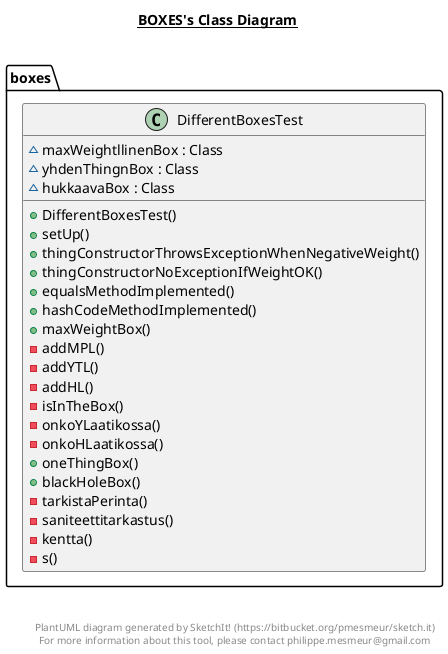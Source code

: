 @startuml

title __BOXES's Class Diagram__\n

  package boxes {
    class DifferentBoxesTest {
        ~ maxWeightllinenBox : Class
        ~ yhdenThingnBox : Class
        ~ hukkaavaBox : Class
        + DifferentBoxesTest()
        + setUp()
        + thingConstructorThrowsExceptionWhenNegativeWeight()
        + thingConstructorNoExceptionIfWeightOK()
        + equalsMethodImplemented()
        + hashCodeMethodImplemented()
        + maxWeightBox()
        - addMPL()
        - addYTL()
        - addHL()
        - isInTheBox()
        - onkoYLaatikossa()
        - onkoHLaatikossa()
        + oneThingBox()
        + blackHoleBox()
        - tarkistaPerinta()
        - saniteettitarkastus()
        - kentta()
        - s()
    }
  }
  



right footer


PlantUML diagram generated by SketchIt! (https://bitbucket.org/pmesmeur/sketch.it)
For more information about this tool, please contact philippe.mesmeur@gmail.com
endfooter

@enduml
